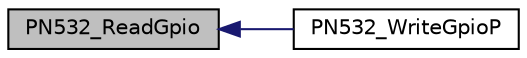 digraph "PN532_ReadGpio"
{
  edge [fontname="Helvetica",fontsize="10",labelfontname="Helvetica",labelfontsize="10"];
  node [fontname="Helvetica",fontsize="10",shape=record];
  rankdir="LR";
  Node1 [label="PN532_ReadGpio",height=0.2,width=0.4,color="black", fillcolor="grey75", style="filled", fontcolor="black"];
  Node1 -> Node2 [dir="back",color="midnightblue",fontsize="10",style="solid"];
  Node2 [label="PN532_WriteGpioP",height=0.2,width=0.4,color="black", fillcolor="white", style="filled",URL="$pn532_8h.html#a74ce64964d676b92a18552b7338e82e9",tooltip=": Write the specified pin with given states. "];
}
